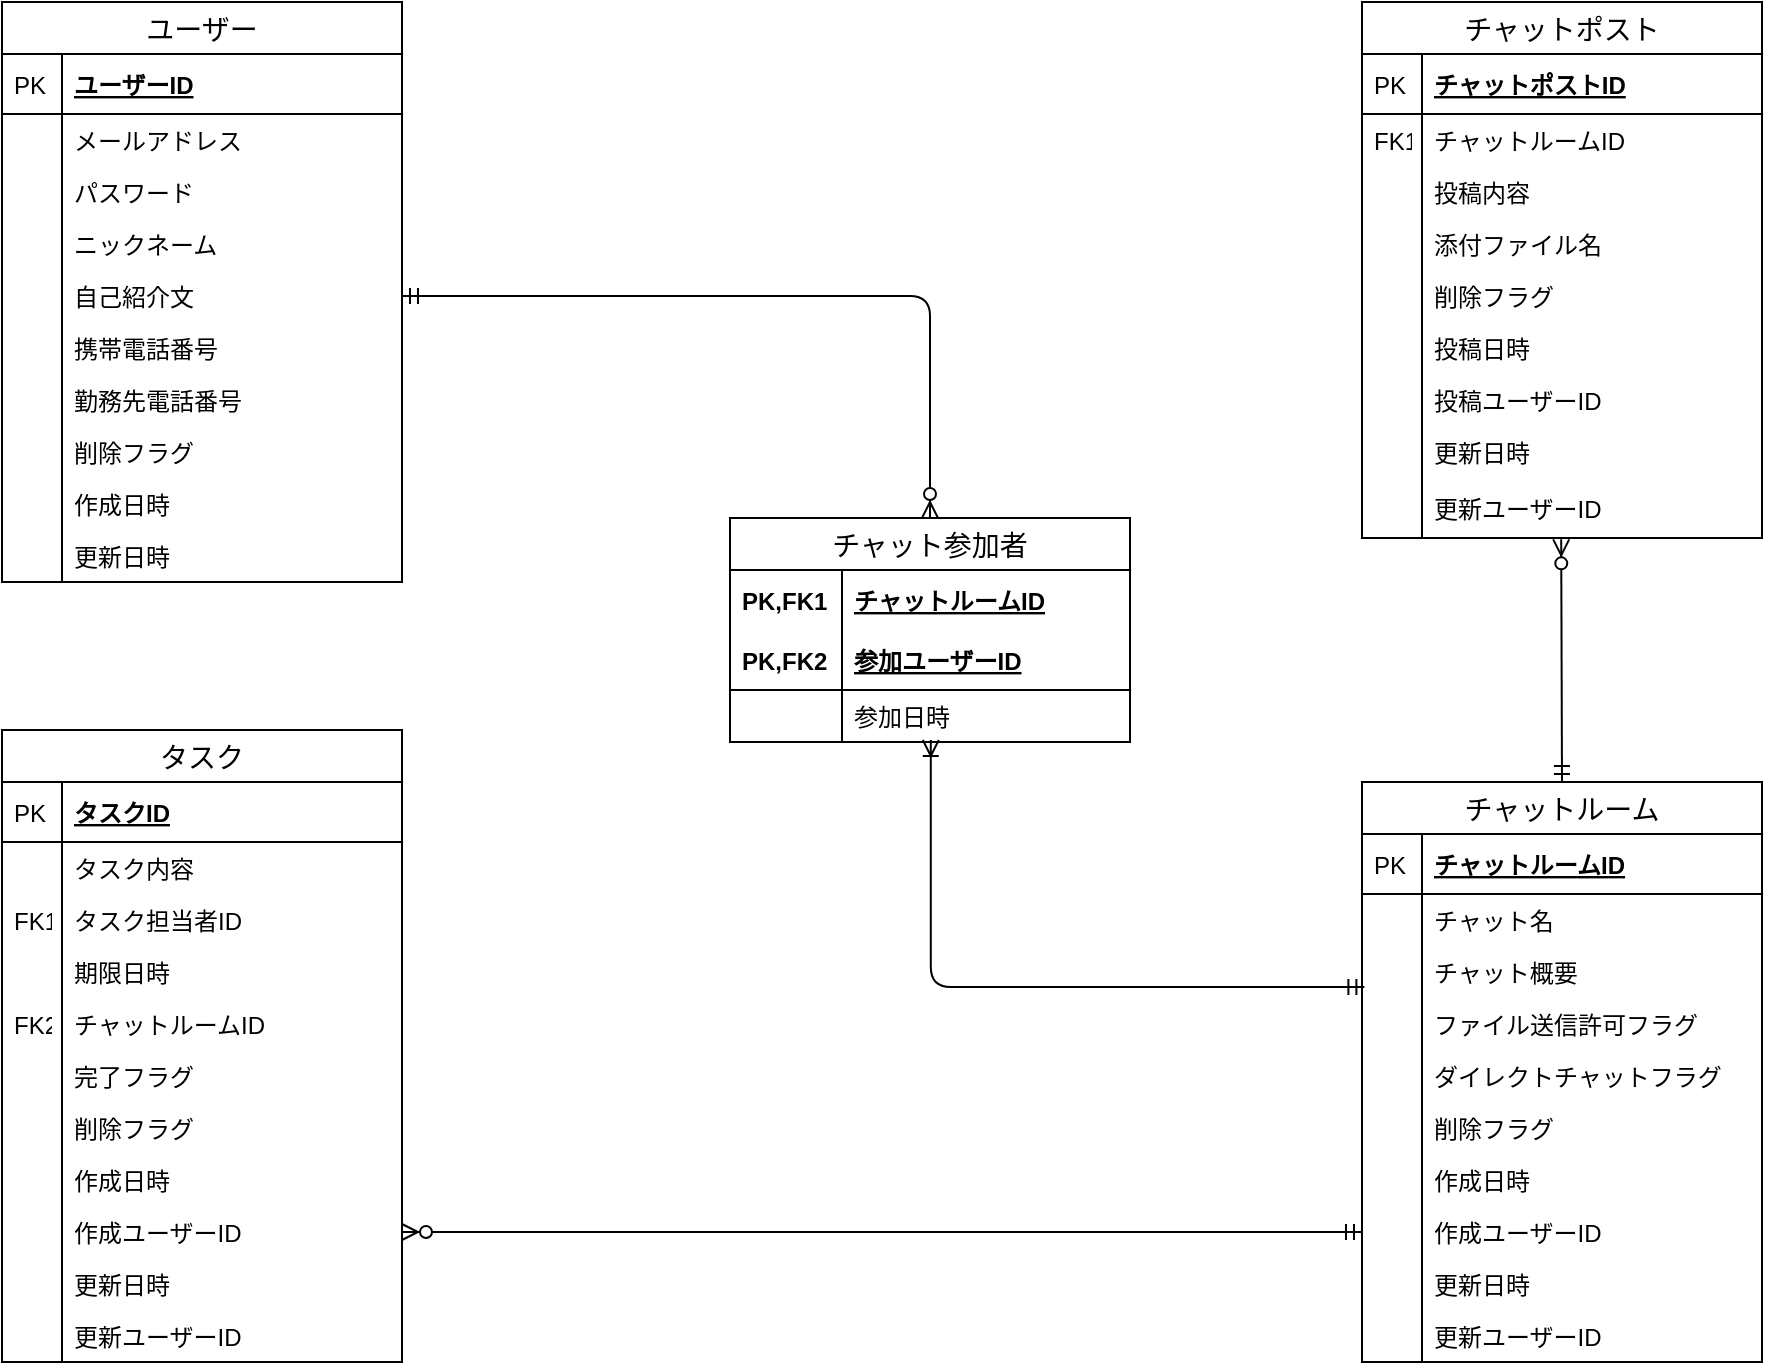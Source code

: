 <mxfile version="13.1.3">
    <diagram id="6hGFLwfOUW9BJ-s0fimq" name="Page-1">
        <mxGraphModel dx="1265" dy="903" grid="1" gridSize="10" guides="1" tooltips="1" connect="1" arrows="1" fold="1" page="1" pageScale="1" pageWidth="1169" pageHeight="827" math="0" shadow="0">
            <root>
                <mxCell id="0"/>
                <mxCell id="1" parent="0"/>
                <mxCell id="18" value="" style="edgeStyle=orthogonalEdgeStyle;fontSize=12;html=1;endArrow=ERzeroToMany;startArrow=ERmandOne;exitX=1;exitY=0.5;exitDx=0;exitDy=0;entryX=0.5;entryY=0;entryDx=0;entryDy=0;" edge="1" parent="1" source="fFeSc8yLZqjDh52FjGIH-8" target="48">
                    <mxGeometry width="100" height="100" relative="1" as="geometry">
                        <mxPoint x="518" y="240" as="sourcePoint"/>
                        <mxPoint x="624" y="362" as="targetPoint"/>
                    </mxGeometry>
                </mxCell>
                <mxCell id="20" value="" style="edgeStyle=orthogonalEdgeStyle;fontSize=12;html=1;endArrow=ERoneToMany;startArrow=ERmandOne;exitX=0.006;exitY=0.789;exitDx=0;exitDy=0;exitPerimeter=0;entryX=0.502;entryY=0.962;entryDx=0;entryDy=0;entryPerimeter=0;" edge="1" parent="1" source="fFeSc8yLZqjDh52FjGIH-55" target="53">
                    <mxGeometry width="100" height="100" relative="1" as="geometry">
                        <mxPoint x="694" y="490" as="sourcePoint"/>
                        <mxPoint x="627" y="468" as="targetPoint"/>
                    </mxGeometry>
                </mxCell>
                <mxCell id="21" value="" style="fontSize=12;html=1;endArrow=ERzeroToMany;startArrow=ERmandOne;exitX=0.5;exitY=0;exitDx=0;exitDy=0;entryX=0.498;entryY=1.024;entryDx=0;entryDy=0;entryPerimeter=0;" edge="1" parent="1" source="fFeSc8yLZqjDh52FjGIH-50" target="55">
                    <mxGeometry width="100" height="100" relative="1" as="geometry">
                        <mxPoint x="694" y="490" as="sourcePoint"/>
                        <mxPoint x="864" y="370" as="targetPoint"/>
                    </mxGeometry>
                </mxCell>
                <mxCell id="22" value="" style="fontSize=12;html=1;endArrow=ERzeroToMany;startArrow=ERmandOne;exitX=0;exitY=0.5;exitDx=0;exitDy=0;entryX=1;entryY=0.5;entryDx=0;entryDy=0;" edge="1" parent="1" source="fFeSc8yLZqjDh52FjGIH-101" target="fFeSc8yLZqjDh52FjGIH-91">
                    <mxGeometry width="100" height="100" relative="1" as="geometry">
                        <mxPoint x="694" y="490" as="sourcePoint"/>
                        <mxPoint x="794" y="390" as="targetPoint"/>
                    </mxGeometry>
                </mxCell>
                <mxCell id="48" value="チャット参加者" style="swimlane;fontStyle=0;childLayout=stackLayout;horizontal=1;startSize=26;horizontalStack=0;resizeParent=1;resizeParentMax=0;resizeLast=0;collapsible=1;marginBottom=0;align=center;fontSize=14;" vertex="1" parent="1">
                    <mxGeometry x="524" y="338" width="200" height="112" as="geometry"/>
                </mxCell>
                <mxCell id="49" value="チャットルームID" style="shape=partialRectangle;top=0;left=0;right=0;bottom=0;align=left;verticalAlign=middle;fillColor=none;spacingLeft=60;spacingRight=4;overflow=hidden;rotatable=0;points=[[0,0.5],[1,0.5]];portConstraint=eastwest;dropTarget=0;fontStyle=5;fontSize=12;" vertex="1" parent="48">
                    <mxGeometry y="26" width="200" height="30" as="geometry"/>
                </mxCell>
                <mxCell id="50" value="PK,FK1" style="shape=partialRectangle;fontStyle=1;top=0;left=0;bottom=0;fillColor=none;align=left;verticalAlign=middle;spacingLeft=4;spacingRight=4;overflow=hidden;rotatable=0;points=[];portConstraint=eastwest;part=1;fontSize=12;" vertex="1" connectable="0" parent="49">
                    <mxGeometry width="56" height="30" as="geometry"/>
                </mxCell>
                <mxCell id="51" value="参加ユーザーID" style="shape=partialRectangle;top=0;left=0;right=0;bottom=1;align=left;verticalAlign=middle;fillColor=none;spacingLeft=60;spacingRight=4;overflow=hidden;rotatable=0;points=[[0,0.5],[1,0.5]];portConstraint=eastwest;dropTarget=0;fontStyle=5;fontSize=12;" vertex="1" parent="48">
                    <mxGeometry y="56" width="200" height="30" as="geometry"/>
                </mxCell>
                <mxCell id="52" value="PK,FK2" style="shape=partialRectangle;fontStyle=1;top=0;left=0;bottom=0;fillColor=none;align=left;verticalAlign=middle;spacingLeft=4;spacingRight=4;overflow=hidden;rotatable=0;points=[];portConstraint=eastwest;part=1;fontSize=12;" vertex="1" connectable="0" parent="51">
                    <mxGeometry width="56" height="30" as="geometry"/>
                </mxCell>
                <mxCell id="53" value="参加日時" style="shape=partialRectangle;top=0;left=0;right=0;bottom=0;align=left;verticalAlign=top;fillColor=none;spacingLeft=60;spacingRight=4;overflow=hidden;rotatable=0;points=[[0,0.5],[1,0.5]];portConstraint=eastwest;dropTarget=0;fontSize=12;" vertex="1" parent="48">
                    <mxGeometry y="86" width="200" height="26" as="geometry"/>
                </mxCell>
                <mxCell id="54" value="" style="shape=partialRectangle;top=0;left=0;bottom=0;fillColor=none;align=left;verticalAlign=top;spacingLeft=4;spacingRight=4;overflow=hidden;rotatable=0;points=[];portConstraint=eastwest;part=1;fontSize=12;" vertex="1" connectable="0" parent="53">
                    <mxGeometry width="56" height="26" as="geometry"/>
                </mxCell>
                <mxCell id="fFeSc8yLZqjDh52FjGIH-1" value="ユーザー" style="swimlane;fontStyle=0;childLayout=stackLayout;horizontal=1;startSize=26;horizontalStack=0;resizeParent=1;resizeParentMax=0;resizeLast=0;collapsible=1;marginBottom=0;align=center;fontSize=14;" parent="1" vertex="1">
                    <mxGeometry x="160" y="80" width="200" height="290" as="geometry">
                        <mxRectangle x="80" y="160" width="70" height="26" as="alternateBounds"/>
                    </mxGeometry>
                </mxCell>
                <mxCell id="fFeSc8yLZqjDh52FjGIH-2" value="ユーザーID" style="shape=partialRectangle;top=0;left=0;right=0;bottom=1;align=left;verticalAlign=middle;fillColor=none;spacingLeft=34;spacingRight=4;overflow=hidden;rotatable=0;points=[[0,0.5],[1,0.5]];portConstraint=eastwest;dropTarget=0;fontStyle=5;fontSize=12;" parent="fFeSc8yLZqjDh52FjGIH-1" vertex="1">
                    <mxGeometry y="26" width="200" height="30" as="geometry"/>
                </mxCell>
                <mxCell id="fFeSc8yLZqjDh52FjGIH-3" value="PK" style="shape=partialRectangle;top=0;left=0;bottom=0;fillColor=none;align=left;verticalAlign=middle;spacingLeft=4;spacingRight=4;overflow=hidden;rotatable=0;points=[];portConstraint=eastwest;part=1;fontSize=12;" parent="fFeSc8yLZqjDh52FjGIH-2" vertex="1" connectable="0">
                    <mxGeometry width="30" height="30" as="geometry"/>
                </mxCell>
                <mxCell id="fFeSc8yLZqjDh52FjGIH-4" value="メールアドレス" style="shape=partialRectangle;top=0;left=0;right=0;bottom=0;align=left;verticalAlign=top;fillColor=none;spacingLeft=34;spacingRight=4;overflow=hidden;rotatable=0;points=[[0,0.5],[1,0.5]];portConstraint=eastwest;dropTarget=0;fontSize=12;" parent="fFeSc8yLZqjDh52FjGIH-1" vertex="1">
                    <mxGeometry y="56" width="200" height="26" as="geometry"/>
                </mxCell>
                <mxCell id="fFeSc8yLZqjDh52FjGIH-5" value="" style="shape=partialRectangle;top=0;left=0;bottom=0;fillColor=none;align=left;verticalAlign=top;spacingLeft=4;spacingRight=4;overflow=hidden;rotatable=0;points=[];portConstraint=eastwest;part=1;fontSize=12;" parent="fFeSc8yLZqjDh52FjGIH-4" vertex="1" connectable="0">
                    <mxGeometry width="30" height="26" as="geometry"/>
                </mxCell>
                <mxCell id="fFeSc8yLZqjDh52FjGIH-20" value="パスワード" style="shape=partialRectangle;top=0;left=0;right=0;bottom=0;align=left;verticalAlign=top;fillColor=none;spacingLeft=34;spacingRight=4;overflow=hidden;rotatable=0;points=[[0,0.5],[1,0.5]];portConstraint=eastwest;dropTarget=0;fontSize=12;" parent="fFeSc8yLZqjDh52FjGIH-1" vertex="1">
                    <mxGeometry y="82" width="200" height="26" as="geometry"/>
                </mxCell>
                <mxCell id="fFeSc8yLZqjDh52FjGIH-21" value="" style="shape=partialRectangle;top=0;left=0;bottom=0;fillColor=none;align=left;verticalAlign=top;spacingLeft=4;spacingRight=4;overflow=hidden;rotatable=0;points=[];portConstraint=eastwest;part=1;fontSize=12;" parent="fFeSc8yLZqjDh52FjGIH-20" vertex="1" connectable="0">
                    <mxGeometry width="30" height="26" as="geometry"/>
                </mxCell>
                <mxCell id="fFeSc8yLZqjDh52FjGIH-6" value="ニックネーム" style="shape=partialRectangle;top=0;left=0;right=0;bottom=0;align=left;verticalAlign=top;fillColor=none;spacingLeft=34;spacingRight=4;overflow=hidden;rotatable=0;points=[[0,0.5],[1,0.5]];portConstraint=eastwest;dropTarget=0;fontSize=12;labelBackgroundColor=none;" parent="fFeSc8yLZqjDh52FjGIH-1" vertex="1">
                    <mxGeometry y="108" width="200" height="26" as="geometry"/>
                </mxCell>
                <mxCell id="fFeSc8yLZqjDh52FjGIH-7" value="" style="shape=partialRectangle;top=0;left=0;bottom=0;fillColor=none;align=left;verticalAlign=top;spacingLeft=4;spacingRight=4;overflow=hidden;rotatable=0;points=[];portConstraint=eastwest;part=1;fontSize=12;" parent="fFeSc8yLZqjDh52FjGIH-6" vertex="1" connectable="0">
                    <mxGeometry width="30" height="26" as="geometry"/>
                </mxCell>
                <mxCell id="fFeSc8yLZqjDh52FjGIH-8" value="自己紹介文" style="shape=partialRectangle;top=0;left=0;right=0;bottom=0;align=left;verticalAlign=top;fillColor=none;spacingLeft=34;spacingRight=4;overflow=hidden;rotatable=0;points=[[0,0.5],[1,0.5]];portConstraint=eastwest;dropTarget=0;fontSize=12;" parent="fFeSc8yLZqjDh52FjGIH-1" vertex="1">
                    <mxGeometry y="134" width="200" height="26" as="geometry"/>
                </mxCell>
                <mxCell id="fFeSc8yLZqjDh52FjGIH-9" value="" style="shape=partialRectangle;top=0;left=0;bottom=0;fillColor=none;align=left;verticalAlign=top;spacingLeft=4;spacingRight=4;overflow=hidden;rotatable=0;points=[];portConstraint=eastwest;part=1;fontSize=12;" parent="fFeSc8yLZqjDh52FjGIH-8" vertex="1" connectable="0">
                    <mxGeometry width="30" height="26" as="geometry"/>
                </mxCell>
                <mxCell id="fFeSc8yLZqjDh52FjGIH-14" value="携帯電話番号" style="shape=partialRectangle;top=0;left=0;right=0;bottom=0;align=left;verticalAlign=top;fillColor=none;spacingLeft=34;spacingRight=4;overflow=hidden;rotatable=0;points=[[0,0.5],[1,0.5]];portConstraint=eastwest;dropTarget=0;fontSize=12;" parent="fFeSc8yLZqjDh52FjGIH-1" vertex="1">
                    <mxGeometry y="160" width="200" height="26" as="geometry"/>
                </mxCell>
                <mxCell id="fFeSc8yLZqjDh52FjGIH-15" value="" style="shape=partialRectangle;top=0;left=0;bottom=0;fillColor=none;align=left;verticalAlign=top;spacingLeft=4;spacingRight=4;overflow=hidden;rotatable=0;points=[];portConstraint=eastwest;part=1;fontSize=12;" parent="fFeSc8yLZqjDh52FjGIH-14" vertex="1" connectable="0">
                    <mxGeometry width="30" height="26" as="geometry"/>
                </mxCell>
                <mxCell id="fFeSc8yLZqjDh52FjGIH-16" value="勤務先電話番号" style="shape=partialRectangle;top=0;left=0;right=0;bottom=0;align=left;verticalAlign=top;fillColor=none;spacingLeft=34;spacingRight=4;overflow=hidden;rotatable=0;points=[[0,0.5],[1,0.5]];portConstraint=eastwest;dropTarget=0;fontSize=12;" parent="fFeSc8yLZqjDh52FjGIH-1" vertex="1">
                    <mxGeometry y="186" width="200" height="26" as="geometry"/>
                </mxCell>
                <mxCell id="fFeSc8yLZqjDh52FjGIH-17" value="" style="shape=partialRectangle;top=0;left=0;bottom=0;fillColor=none;align=left;verticalAlign=top;spacingLeft=4;spacingRight=4;overflow=hidden;rotatable=0;points=[];portConstraint=eastwest;part=1;fontSize=12;" parent="fFeSc8yLZqjDh52FjGIH-16" vertex="1" connectable="0">
                    <mxGeometry width="30" height="26" as="geometry"/>
                </mxCell>
                <mxCell id="fFeSc8yLZqjDh52FjGIH-18" value="削除フラグ" style="shape=partialRectangle;top=0;left=0;right=0;bottom=0;align=left;verticalAlign=top;fillColor=none;spacingLeft=34;spacingRight=4;overflow=hidden;rotatable=0;points=[[0,0.5],[1,0.5]];portConstraint=eastwest;dropTarget=0;fontSize=12;" parent="fFeSc8yLZqjDh52FjGIH-1" vertex="1">
                    <mxGeometry y="212" width="200" height="26" as="geometry"/>
                </mxCell>
                <mxCell id="fFeSc8yLZqjDh52FjGIH-19" value="" style="shape=partialRectangle;top=0;left=0;bottom=0;fillColor=none;align=left;verticalAlign=top;spacingLeft=4;spacingRight=4;overflow=hidden;rotatable=0;points=[];portConstraint=eastwest;part=1;fontSize=12;" parent="fFeSc8yLZqjDh52FjGIH-18" vertex="1" connectable="0">
                    <mxGeometry width="30" height="26" as="geometry"/>
                </mxCell>
                <mxCell id="fFeSc8yLZqjDh52FjGIH-67" value="作成日時" style="shape=partialRectangle;top=0;left=0;right=0;bottom=0;align=left;verticalAlign=top;fillColor=none;spacingLeft=34;spacingRight=4;overflow=hidden;rotatable=0;points=[[0,0.5],[1,0.5]];portConstraint=eastwest;dropTarget=0;fontSize=12;" parent="fFeSc8yLZqjDh52FjGIH-1" vertex="1">
                    <mxGeometry y="238" width="200" height="26" as="geometry"/>
                </mxCell>
                <mxCell id="fFeSc8yLZqjDh52FjGIH-68" value="" style="shape=partialRectangle;top=0;left=0;bottom=0;fillColor=none;align=left;verticalAlign=top;spacingLeft=4;spacingRight=4;overflow=hidden;rotatable=0;points=[];portConstraint=eastwest;part=1;fontSize=12;" parent="fFeSc8yLZqjDh52FjGIH-67" vertex="1" connectable="0">
                    <mxGeometry width="30" height="26" as="geometry"/>
                </mxCell>
                <mxCell id="fFeSc8yLZqjDh52FjGIH-69" value="更新日時" style="shape=partialRectangle;top=0;left=0;right=0;bottom=0;align=left;verticalAlign=top;fillColor=none;spacingLeft=34;spacingRight=4;overflow=hidden;rotatable=0;points=[[0,0.5],[1,0.5]];portConstraint=eastwest;dropTarget=0;fontSize=12;" parent="fFeSc8yLZqjDh52FjGIH-1" vertex="1">
                    <mxGeometry y="264" width="200" height="26" as="geometry"/>
                </mxCell>
                <mxCell id="fFeSc8yLZqjDh52FjGIH-70" value="" style="shape=partialRectangle;top=0;left=0;bottom=0;fillColor=none;align=left;verticalAlign=top;spacingLeft=4;spacingRight=4;overflow=hidden;rotatable=0;points=[];portConstraint=eastwest;part=1;fontSize=12;" parent="fFeSc8yLZqjDh52FjGIH-69" vertex="1" connectable="0">
                    <mxGeometry width="30" height="26" as="geometry"/>
                </mxCell>
                <mxCell id="fFeSc8yLZqjDh52FjGIH-26" value="チャットポスト" style="swimlane;fontStyle=0;childLayout=stackLayout;horizontal=1;startSize=26;horizontalStack=0;resizeParent=1;resizeParentMax=0;resizeLast=0;collapsible=1;marginBottom=0;align=center;fontSize=14;labelBackgroundColor=none;fillColor=none;" parent="1" vertex="1">
                    <mxGeometry x="840" y="80" width="200" height="268" as="geometry"/>
                </mxCell>
                <mxCell id="fFeSc8yLZqjDh52FjGIH-27" value="チャットポストID" style="shape=partialRectangle;top=0;left=0;right=0;bottom=1;align=left;verticalAlign=middle;fillColor=none;spacingLeft=34;spacingRight=4;overflow=hidden;rotatable=0;points=[[0,0.5],[1,0.5]];portConstraint=eastwest;dropTarget=0;fontStyle=5;fontSize=12;" parent="fFeSc8yLZqjDh52FjGIH-26" vertex="1">
                    <mxGeometry y="26" width="200" height="30" as="geometry"/>
                </mxCell>
                <mxCell id="fFeSc8yLZqjDh52FjGIH-28" value="PK" style="shape=partialRectangle;top=0;left=0;bottom=0;fillColor=none;align=left;verticalAlign=middle;spacingLeft=4;spacingRight=4;overflow=hidden;rotatable=0;points=[];portConstraint=eastwest;part=1;fontSize=12;" parent="fFeSc8yLZqjDh52FjGIH-27" vertex="1" connectable="0">
                    <mxGeometry width="30" height="30" as="geometry"/>
                </mxCell>
                <mxCell id="fFeSc8yLZqjDh52FjGIH-29" value="チャットルームID" style="shape=partialRectangle;top=0;left=0;right=0;bottom=0;align=left;verticalAlign=top;fillColor=none;spacingLeft=34;spacingRight=4;overflow=hidden;rotatable=0;points=[[0,0.5],[1,0.5]];portConstraint=eastwest;dropTarget=0;fontSize=12;" parent="fFeSc8yLZqjDh52FjGIH-26" vertex="1">
                    <mxGeometry y="56" width="200" height="26" as="geometry"/>
                </mxCell>
                <mxCell id="fFeSc8yLZqjDh52FjGIH-30" value="FK1" style="shape=partialRectangle;top=0;left=0;bottom=0;fillColor=none;align=left;verticalAlign=top;spacingLeft=4;spacingRight=4;overflow=hidden;rotatable=0;points=[];portConstraint=eastwest;part=1;fontSize=12;" parent="fFeSc8yLZqjDh52FjGIH-29" vertex="1" connectable="0">
                    <mxGeometry width="30" height="26" as="geometry"/>
                </mxCell>
                <mxCell id="fFeSc8yLZqjDh52FjGIH-31" value="投稿内容" style="shape=partialRectangle;top=0;left=0;right=0;bottom=0;align=left;verticalAlign=top;fillColor=none;spacingLeft=34;spacingRight=4;overflow=hidden;rotatable=0;points=[[0,0.5],[1,0.5]];portConstraint=eastwest;dropTarget=0;fontSize=12;" parent="fFeSc8yLZqjDh52FjGIH-26" vertex="1">
                    <mxGeometry y="82" width="200" height="26" as="geometry"/>
                </mxCell>
                <mxCell id="fFeSc8yLZqjDh52FjGIH-32" value="" style="shape=partialRectangle;top=0;left=0;bottom=0;fillColor=none;align=left;verticalAlign=top;spacingLeft=4;spacingRight=4;overflow=hidden;rotatable=0;points=[];portConstraint=eastwest;part=1;fontSize=12;" parent="fFeSc8yLZqjDh52FjGIH-31" vertex="1" connectable="0">
                    <mxGeometry width="30" height="26" as="geometry"/>
                </mxCell>
                <mxCell id="fFeSc8yLZqjDh52FjGIH-111" value="添付ファイル名" style="shape=partialRectangle;top=0;left=0;right=0;bottom=0;align=left;verticalAlign=top;fillColor=none;spacingLeft=34;spacingRight=4;overflow=hidden;rotatable=0;points=[[0,0.5],[1,0.5]];portConstraint=eastwest;dropTarget=0;fontSize=12;" parent="fFeSc8yLZqjDh52FjGIH-26" vertex="1">
                    <mxGeometry y="108" width="200" height="26" as="geometry"/>
                </mxCell>
                <mxCell id="fFeSc8yLZqjDh52FjGIH-112" value="" style="shape=partialRectangle;top=0;left=0;bottom=0;fillColor=none;align=left;verticalAlign=top;spacingLeft=4;spacingRight=4;overflow=hidden;rotatable=0;points=[];portConstraint=eastwest;part=1;fontSize=12;" parent="fFeSc8yLZqjDh52FjGIH-111" vertex="1" connectable="0">
                    <mxGeometry width="30" height="26" as="geometry"/>
                </mxCell>
                <mxCell id="fFeSc8yLZqjDh52FjGIH-109" value="削除フラグ" style="shape=partialRectangle;top=0;left=0;right=0;bottom=0;align=left;verticalAlign=top;fillColor=none;spacingLeft=34;spacingRight=4;overflow=hidden;rotatable=0;points=[[0,0.5],[1,0.5]];portConstraint=eastwest;dropTarget=0;fontSize=12;" parent="fFeSc8yLZqjDh52FjGIH-26" vertex="1">
                    <mxGeometry y="134" width="200" height="26" as="geometry"/>
                </mxCell>
                <mxCell id="fFeSc8yLZqjDh52FjGIH-110" value="" style="shape=partialRectangle;top=0;left=0;bottom=0;fillColor=none;align=left;verticalAlign=top;spacingLeft=4;spacingRight=4;overflow=hidden;rotatable=0;points=[];portConstraint=eastwest;part=1;fontSize=12;" parent="fFeSc8yLZqjDh52FjGIH-109" vertex="1" connectable="0">
                    <mxGeometry width="30" height="26" as="geometry"/>
                </mxCell>
                <mxCell id="fFeSc8yLZqjDh52FjGIH-107" value="投稿日時" style="shape=partialRectangle;top=0;left=0;right=0;bottom=0;align=left;verticalAlign=top;fillColor=none;spacingLeft=34;spacingRight=4;overflow=hidden;rotatable=0;points=[[0,0.5],[1,0.5]];portConstraint=eastwest;dropTarget=0;fontSize=12;" parent="fFeSc8yLZqjDh52FjGIH-26" vertex="1">
                    <mxGeometry y="160" width="200" height="26" as="geometry"/>
                </mxCell>
                <mxCell id="fFeSc8yLZqjDh52FjGIH-108" value="" style="shape=partialRectangle;top=0;left=0;bottom=0;fillColor=none;align=left;verticalAlign=top;spacingLeft=4;spacingRight=4;overflow=hidden;rotatable=0;points=[];portConstraint=eastwest;part=1;fontSize=12;" parent="fFeSc8yLZqjDh52FjGIH-107" vertex="1" connectable="0">
                    <mxGeometry width="30" height="26" as="geometry"/>
                </mxCell>
                <mxCell id="fFeSc8yLZqjDh52FjGIH-33" value="投稿ユーザーID" style="shape=partialRectangle;top=0;left=0;right=0;bottom=0;align=left;verticalAlign=top;fillColor=none;spacingLeft=34;spacingRight=4;overflow=hidden;rotatable=0;points=[[0,0.5],[1,0.5]];portConstraint=eastwest;dropTarget=0;fontSize=12;" parent="fFeSc8yLZqjDh52FjGIH-26" vertex="1">
                    <mxGeometry y="186" width="200" height="26" as="geometry"/>
                </mxCell>
                <mxCell id="fFeSc8yLZqjDh52FjGIH-34" value="" style="shape=partialRectangle;top=0;left=0;bottom=0;fillColor=none;align=left;verticalAlign=top;spacingLeft=4;spacingRight=4;overflow=hidden;rotatable=0;points=[];portConstraint=eastwest;part=1;fontSize=12;" parent="fFeSc8yLZqjDh52FjGIH-33" vertex="1" connectable="0">
                    <mxGeometry width="30" height="26" as="geometry"/>
                </mxCell>
                <mxCell id="fFeSc8yLZqjDh52FjGIH-113" value="更新日時" style="shape=partialRectangle;top=0;left=0;right=0;bottom=0;align=left;verticalAlign=top;fillColor=none;spacingLeft=34;spacingRight=4;overflow=hidden;rotatable=0;points=[[0,0.5],[1,0.5]];portConstraint=eastwest;dropTarget=0;fontSize=12;" parent="fFeSc8yLZqjDh52FjGIH-26" vertex="1">
                    <mxGeometry y="212" width="200" height="28" as="geometry"/>
                </mxCell>
                <mxCell id="fFeSc8yLZqjDh52FjGIH-114" value="" style="shape=partialRectangle;top=0;left=0;bottom=0;fillColor=none;align=left;verticalAlign=top;spacingLeft=4;spacingRight=4;overflow=hidden;rotatable=0;points=[];portConstraint=eastwest;part=1;fontSize=12;" parent="fFeSc8yLZqjDh52FjGIH-113" vertex="1" connectable="0">
                    <mxGeometry width="30" height="28" as="geometry"/>
                </mxCell>
                <mxCell id="55" value="更新ユーザーID" style="shape=partialRectangle;top=0;left=0;right=0;bottom=0;align=left;verticalAlign=top;fillColor=none;spacingLeft=34;spacingRight=4;overflow=hidden;rotatable=0;points=[[0,0.5],[1,0.5]];portConstraint=eastwest;dropTarget=0;fontSize=12;" vertex="1" parent="fFeSc8yLZqjDh52FjGIH-26">
                    <mxGeometry y="240" width="200" height="28" as="geometry"/>
                </mxCell>
                <mxCell id="56" value="" style="shape=partialRectangle;top=0;left=0;bottom=0;fillColor=none;align=left;verticalAlign=top;spacingLeft=4;spacingRight=4;overflow=hidden;rotatable=0;points=[];portConstraint=eastwest;part=1;fontSize=12;" vertex="1" connectable="0" parent="55">
                    <mxGeometry width="30" height="28" as="geometry"/>
                </mxCell>
                <mxCell id="fFeSc8yLZqjDh52FjGIH-50" value="チャットルーム" style="swimlane;fontStyle=0;childLayout=stackLayout;horizontal=1;startSize=26;horizontalStack=0;resizeParent=1;resizeParentMax=0;resizeLast=0;collapsible=1;marginBottom=0;align=center;fontSize=14;labelBackgroundColor=none;fillColor=none;" parent="1" vertex="1">
                    <mxGeometry x="840" y="470" width="200" height="290" as="geometry"/>
                </mxCell>
                <mxCell id="fFeSc8yLZqjDh52FjGIH-51" value="チャットルームID" style="shape=partialRectangle;top=0;left=0;right=0;bottom=1;align=left;verticalAlign=middle;fillColor=none;spacingLeft=34;spacingRight=4;overflow=hidden;rotatable=0;points=[[0,0.5],[1,0.5]];portConstraint=eastwest;dropTarget=0;fontStyle=5;fontSize=12;" parent="fFeSc8yLZqjDh52FjGIH-50" vertex="1">
                    <mxGeometry y="26" width="200" height="30" as="geometry"/>
                </mxCell>
                <mxCell id="fFeSc8yLZqjDh52FjGIH-52" value="PK" style="shape=partialRectangle;top=0;left=0;bottom=0;fillColor=none;align=left;verticalAlign=middle;spacingLeft=4;spacingRight=4;overflow=hidden;rotatable=0;points=[];portConstraint=eastwest;part=1;fontSize=12;" parent="fFeSc8yLZqjDh52FjGIH-51" vertex="1" connectable="0">
                    <mxGeometry width="30" height="30" as="geometry"/>
                </mxCell>
                <mxCell id="fFeSc8yLZqjDh52FjGIH-53" value="チャット名" style="shape=partialRectangle;top=0;left=0;right=0;bottom=0;align=left;verticalAlign=top;fillColor=none;spacingLeft=34;spacingRight=4;overflow=hidden;rotatable=0;points=[[0,0.5],[1,0.5]];portConstraint=eastwest;dropTarget=0;fontSize=12;" parent="fFeSc8yLZqjDh52FjGIH-50" vertex="1">
                    <mxGeometry y="56" width="200" height="26" as="geometry"/>
                </mxCell>
                <mxCell id="fFeSc8yLZqjDh52FjGIH-54" value="" style="shape=partialRectangle;top=0;left=0;bottom=0;fillColor=none;align=left;verticalAlign=top;spacingLeft=4;spacingRight=4;overflow=hidden;rotatable=0;points=[];portConstraint=eastwest;part=1;fontSize=12;" parent="fFeSc8yLZqjDh52FjGIH-53" vertex="1" connectable="0">
                    <mxGeometry width="30" height="26" as="geometry"/>
                </mxCell>
                <mxCell id="fFeSc8yLZqjDh52FjGIH-55" value="チャット概要" style="shape=partialRectangle;top=0;left=0;right=0;bottom=0;align=left;verticalAlign=top;fillColor=none;spacingLeft=34;spacingRight=4;overflow=hidden;rotatable=0;points=[[0,0.5],[1,0.5]];portConstraint=eastwest;dropTarget=0;fontSize=12;" parent="fFeSc8yLZqjDh52FjGIH-50" vertex="1">
                    <mxGeometry y="82" width="200" height="26" as="geometry"/>
                </mxCell>
                <mxCell id="fFeSc8yLZqjDh52FjGIH-56" value="" style="shape=partialRectangle;top=0;left=0;bottom=0;fillColor=none;align=left;verticalAlign=top;spacingLeft=4;spacingRight=4;overflow=hidden;rotatable=0;points=[];portConstraint=eastwest;part=1;fontSize=12;" parent="fFeSc8yLZqjDh52FjGIH-55" vertex="1" connectable="0">
                    <mxGeometry width="30" height="26" as="geometry"/>
                </mxCell>
                <mxCell id="fFeSc8yLZqjDh52FjGIH-57" value="ファイル送信許可フラグ" style="shape=partialRectangle;top=0;left=0;right=0;bottom=0;align=left;verticalAlign=top;fillColor=none;spacingLeft=34;spacingRight=4;overflow=hidden;rotatable=0;points=[[0,0.5],[1,0.5]];portConstraint=eastwest;dropTarget=0;fontSize=12;" parent="fFeSc8yLZqjDh52FjGIH-50" vertex="1">
                    <mxGeometry y="108" width="200" height="26" as="geometry"/>
                </mxCell>
                <mxCell id="fFeSc8yLZqjDh52FjGIH-58" value="" style="shape=partialRectangle;top=0;left=0;bottom=0;fillColor=none;align=left;verticalAlign=top;spacingLeft=4;spacingRight=4;overflow=hidden;rotatable=0;points=[];portConstraint=eastwest;part=1;fontSize=12;" parent="fFeSc8yLZqjDh52FjGIH-57" vertex="1" connectable="0">
                    <mxGeometry width="30" height="26" as="geometry"/>
                </mxCell>
                <mxCell id="fFeSc8yLZqjDh52FjGIH-62" value="ダイレクトチャットフラグ" style="shape=partialRectangle;top=0;left=0;right=0;bottom=0;align=left;verticalAlign=top;fillColor=none;spacingLeft=34;spacingRight=4;overflow=hidden;rotatable=0;points=[[0,0.5],[1,0.5]];portConstraint=eastwest;dropTarget=0;fontSize=12;" parent="fFeSc8yLZqjDh52FjGIH-50" vertex="1">
                    <mxGeometry y="134" width="200" height="26" as="geometry"/>
                </mxCell>
                <mxCell id="fFeSc8yLZqjDh52FjGIH-63" value="" style="shape=partialRectangle;top=0;left=0;bottom=0;fillColor=none;align=left;verticalAlign=top;spacingLeft=4;spacingRight=4;overflow=hidden;rotatable=0;points=[];portConstraint=eastwest;part=1;fontSize=12;" parent="fFeSc8yLZqjDh52FjGIH-62" vertex="1" connectable="0">
                    <mxGeometry width="30" height="26" as="geometry"/>
                </mxCell>
                <mxCell id="fFeSc8yLZqjDh52FjGIH-97" value="削除フラグ" style="shape=partialRectangle;top=0;left=0;right=0;bottom=0;align=left;verticalAlign=top;fillColor=none;spacingLeft=34;spacingRight=4;overflow=hidden;rotatable=0;points=[[0,0.5],[1,0.5]];portConstraint=eastwest;dropTarget=0;fontSize=12;" parent="fFeSc8yLZqjDh52FjGIH-50" vertex="1">
                    <mxGeometry y="160" width="200" height="26" as="geometry"/>
                </mxCell>
                <mxCell id="fFeSc8yLZqjDh52FjGIH-98" value="" style="shape=partialRectangle;top=0;left=0;bottom=0;fillColor=none;align=left;verticalAlign=top;spacingLeft=4;spacingRight=4;overflow=hidden;rotatable=0;points=[];portConstraint=eastwest;part=1;fontSize=12;" parent="fFeSc8yLZqjDh52FjGIH-97" vertex="1" connectable="0">
                    <mxGeometry width="30" height="26" as="geometry"/>
                </mxCell>
                <mxCell id="fFeSc8yLZqjDh52FjGIH-99" value="作成日時" style="shape=partialRectangle;top=0;left=0;right=0;bottom=0;align=left;verticalAlign=top;fillColor=none;spacingLeft=34;spacingRight=4;overflow=hidden;rotatable=0;points=[[0,0.5],[1,0.5]];portConstraint=eastwest;dropTarget=0;fontSize=12;" parent="fFeSc8yLZqjDh52FjGIH-50" vertex="1">
                    <mxGeometry y="186" width="200" height="26" as="geometry"/>
                </mxCell>
                <mxCell id="fFeSc8yLZqjDh52FjGIH-100" value="" style="shape=partialRectangle;top=0;left=0;bottom=0;fillColor=none;align=left;verticalAlign=top;spacingLeft=4;spacingRight=4;overflow=hidden;rotatable=0;points=[];portConstraint=eastwest;part=1;fontSize=12;" parent="fFeSc8yLZqjDh52FjGIH-99" vertex="1" connectable="0">
                    <mxGeometry width="30" height="26" as="geometry"/>
                </mxCell>
                <mxCell id="fFeSc8yLZqjDh52FjGIH-101" value="作成ユーザーID" style="shape=partialRectangle;top=0;left=0;right=0;bottom=0;align=left;verticalAlign=top;fillColor=none;spacingLeft=34;spacingRight=4;overflow=hidden;rotatable=0;points=[[0,0.5],[1,0.5]];portConstraint=eastwest;dropTarget=0;fontSize=12;" parent="fFeSc8yLZqjDh52FjGIH-50" vertex="1">
                    <mxGeometry y="212" width="200" height="26" as="geometry"/>
                </mxCell>
                <mxCell id="fFeSc8yLZqjDh52FjGIH-102" value="" style="shape=partialRectangle;top=0;left=0;bottom=0;fillColor=none;align=left;verticalAlign=top;spacingLeft=4;spacingRight=4;overflow=hidden;rotatable=0;points=[];portConstraint=eastwest;part=1;fontSize=12;" parent="fFeSc8yLZqjDh52FjGIH-101" vertex="1" connectable="0">
                    <mxGeometry width="30" height="26" as="geometry"/>
                </mxCell>
                <mxCell id="fFeSc8yLZqjDh52FjGIH-103" value="更新日時" style="shape=partialRectangle;top=0;left=0;right=0;bottom=0;align=left;verticalAlign=top;fillColor=none;spacingLeft=34;spacingRight=4;overflow=hidden;rotatable=0;points=[[0,0.5],[1,0.5]];portConstraint=eastwest;dropTarget=0;fontSize=12;" parent="fFeSc8yLZqjDh52FjGIH-50" vertex="1">
                    <mxGeometry y="238" width="200" height="26" as="geometry"/>
                </mxCell>
                <mxCell id="fFeSc8yLZqjDh52FjGIH-104" value="" style="shape=partialRectangle;top=0;left=0;bottom=0;fillColor=none;align=left;verticalAlign=top;spacingLeft=4;spacingRight=4;overflow=hidden;rotatable=0;points=[];portConstraint=eastwest;part=1;fontSize=12;" parent="fFeSc8yLZqjDh52FjGIH-103" vertex="1" connectable="0">
                    <mxGeometry width="30" height="26" as="geometry"/>
                </mxCell>
                <mxCell id="fFeSc8yLZqjDh52FjGIH-105" value="更新ユーザーID" style="shape=partialRectangle;top=0;left=0;right=0;bottom=0;align=left;verticalAlign=top;fillColor=none;spacingLeft=34;spacingRight=4;overflow=hidden;rotatable=0;points=[[0,0.5],[1,0.5]];portConstraint=eastwest;dropTarget=0;fontSize=12;" parent="fFeSc8yLZqjDh52FjGIH-50" vertex="1">
                    <mxGeometry y="264" width="200" height="26" as="geometry"/>
                </mxCell>
                <mxCell id="fFeSc8yLZqjDh52FjGIH-106" value="" style="shape=partialRectangle;top=0;left=0;bottom=0;fillColor=none;align=left;verticalAlign=top;spacingLeft=4;spacingRight=4;overflow=hidden;rotatable=0;points=[];portConstraint=eastwest;part=1;fontSize=12;" parent="fFeSc8yLZqjDh52FjGIH-105" vertex="1" connectable="0">
                    <mxGeometry width="30" height="26" as="geometry"/>
                </mxCell>
                <mxCell id="fFeSc8yLZqjDh52FjGIH-72" value="タスク" style="swimlane;fontStyle=0;childLayout=stackLayout;horizontal=1;startSize=26;horizontalStack=0;resizeParent=1;resizeParentMax=0;resizeLast=0;collapsible=1;marginBottom=0;align=center;fontSize=14;labelBackgroundColor=none;fillColor=none;" parent="1" vertex="1">
                    <mxGeometry x="160" y="444" width="200" height="316" as="geometry"/>
                </mxCell>
                <mxCell id="fFeSc8yLZqjDh52FjGIH-73" value="タスクID" style="shape=partialRectangle;top=0;left=0;right=0;bottom=1;align=left;verticalAlign=middle;fillColor=none;spacingLeft=34;spacingRight=4;overflow=hidden;rotatable=0;points=[[0,0.5],[1,0.5]];portConstraint=eastwest;dropTarget=0;fontStyle=5;fontSize=12;" parent="fFeSc8yLZqjDh52FjGIH-72" vertex="1">
                    <mxGeometry y="26" width="200" height="30" as="geometry"/>
                </mxCell>
                <mxCell id="fFeSc8yLZqjDh52FjGIH-74" value="PK" style="shape=partialRectangle;top=0;left=0;bottom=0;fillColor=none;align=left;verticalAlign=middle;spacingLeft=4;spacingRight=4;overflow=hidden;rotatable=0;points=[];portConstraint=eastwest;part=1;fontSize=12;" parent="fFeSc8yLZqjDh52FjGIH-73" vertex="1" connectable="0">
                    <mxGeometry width="30" height="30" as="geometry"/>
                </mxCell>
                <mxCell id="fFeSc8yLZqjDh52FjGIH-75" value="タスク内容" style="shape=partialRectangle;top=0;left=0;right=0;bottom=0;align=left;verticalAlign=top;fillColor=none;spacingLeft=34;spacingRight=4;overflow=hidden;rotatable=0;points=[[0,0.5],[1,0.5]];portConstraint=eastwest;dropTarget=0;fontSize=12;" parent="fFeSc8yLZqjDh52FjGIH-72" vertex="1">
                    <mxGeometry y="56" width="200" height="26" as="geometry"/>
                </mxCell>
                <mxCell id="fFeSc8yLZqjDh52FjGIH-76" value="" style="shape=partialRectangle;top=0;left=0;bottom=0;fillColor=none;align=left;verticalAlign=top;spacingLeft=4;spacingRight=4;overflow=hidden;rotatable=0;points=[];portConstraint=eastwest;part=1;fontSize=12;" parent="fFeSc8yLZqjDh52FjGIH-75" vertex="1" connectable="0">
                    <mxGeometry width="30" height="26" as="geometry"/>
                </mxCell>
                <mxCell id="fFeSc8yLZqjDh52FjGIH-77" value="タスク担当者ID" style="shape=partialRectangle;top=0;left=0;right=0;bottom=0;align=left;verticalAlign=top;fillColor=none;spacingLeft=34;spacingRight=4;overflow=hidden;rotatable=0;points=[[0,0.5],[1,0.5]];portConstraint=eastwest;dropTarget=0;fontSize=12;" parent="fFeSc8yLZqjDh52FjGIH-72" vertex="1">
                    <mxGeometry y="82" width="200" height="26" as="geometry"/>
                </mxCell>
                <mxCell id="fFeSc8yLZqjDh52FjGIH-78" value="FK1" style="shape=partialRectangle;top=0;left=0;bottom=0;fillColor=none;align=left;verticalAlign=top;spacingLeft=4;spacingRight=4;overflow=hidden;rotatable=0;points=[];portConstraint=eastwest;part=1;fontSize=12;" parent="fFeSc8yLZqjDh52FjGIH-77" vertex="1" connectable="0">
                    <mxGeometry width="30" height="26" as="geometry"/>
                </mxCell>
                <mxCell id="fFeSc8yLZqjDh52FjGIH-79" value="期限日時" style="shape=partialRectangle;top=0;left=0;right=0;bottom=0;align=left;verticalAlign=top;fillColor=none;spacingLeft=34;spacingRight=4;overflow=hidden;rotatable=0;points=[[0,0.5],[1,0.5]];portConstraint=eastwest;dropTarget=0;fontSize=12;" parent="fFeSc8yLZqjDh52FjGIH-72" vertex="1">
                    <mxGeometry y="108" width="200" height="26" as="geometry"/>
                </mxCell>
                <mxCell id="fFeSc8yLZqjDh52FjGIH-80" value="" style="shape=partialRectangle;top=0;left=0;bottom=0;fillColor=none;align=left;verticalAlign=top;spacingLeft=4;spacingRight=4;overflow=hidden;rotatable=0;points=[];portConstraint=eastwest;part=1;fontSize=12;" parent="fFeSc8yLZqjDh52FjGIH-79" vertex="1" connectable="0">
                    <mxGeometry width="30" height="26" as="geometry"/>
                </mxCell>
                <mxCell id="fFeSc8yLZqjDh52FjGIH-83" value="チャットルームID" style="shape=partialRectangle;top=0;left=0;right=0;bottom=0;align=left;verticalAlign=top;fillColor=none;spacingLeft=34;spacingRight=4;overflow=hidden;rotatable=0;points=[[0,0.5],[1,0.5]];portConstraint=eastwest;dropTarget=0;fontSize=12;" parent="fFeSc8yLZqjDh52FjGIH-72" vertex="1">
                    <mxGeometry y="134" width="200" height="26" as="geometry"/>
                </mxCell>
                <mxCell id="fFeSc8yLZqjDh52FjGIH-84" value="FK2" style="shape=partialRectangle;top=0;left=0;bottom=0;fillColor=none;align=left;verticalAlign=top;spacingLeft=4;spacingRight=4;overflow=hidden;rotatable=0;points=[];portConstraint=eastwest;part=1;fontSize=12;" parent="fFeSc8yLZqjDh52FjGIH-83" vertex="1" connectable="0">
                    <mxGeometry width="30" height="26" as="geometry"/>
                </mxCell>
                <mxCell id="fFeSc8yLZqjDh52FjGIH-85" value="完了フラグ" style="shape=partialRectangle;top=0;left=0;right=0;bottom=0;align=left;verticalAlign=top;fillColor=none;spacingLeft=34;spacingRight=4;overflow=hidden;rotatable=0;points=[[0,0.5],[1,0.5]];portConstraint=eastwest;dropTarget=0;fontSize=12;" parent="fFeSc8yLZqjDh52FjGIH-72" vertex="1">
                    <mxGeometry y="160" width="200" height="26" as="geometry"/>
                </mxCell>
                <mxCell id="fFeSc8yLZqjDh52FjGIH-86" value="" style="shape=partialRectangle;top=0;left=0;bottom=0;fillColor=none;align=left;verticalAlign=top;spacingLeft=4;spacingRight=4;overflow=hidden;rotatable=0;points=[];portConstraint=eastwest;part=1;fontSize=12;" parent="fFeSc8yLZqjDh52FjGIH-85" vertex="1" connectable="0">
                    <mxGeometry width="30" height="26" as="geometry"/>
                </mxCell>
                <mxCell id="fFeSc8yLZqjDh52FjGIH-87" value="削除フラグ" style="shape=partialRectangle;top=0;left=0;right=0;bottom=0;align=left;verticalAlign=top;fillColor=none;spacingLeft=34;spacingRight=4;overflow=hidden;rotatable=0;points=[[0,0.5],[1,0.5]];portConstraint=eastwest;dropTarget=0;fontSize=12;" parent="fFeSc8yLZqjDh52FjGIH-72" vertex="1">
                    <mxGeometry y="186" width="200" height="26" as="geometry"/>
                </mxCell>
                <mxCell id="fFeSc8yLZqjDh52FjGIH-88" value="" style="shape=partialRectangle;top=0;left=0;bottom=0;fillColor=none;align=left;verticalAlign=top;spacingLeft=4;spacingRight=4;overflow=hidden;rotatable=0;points=[];portConstraint=eastwest;part=1;fontSize=12;" parent="fFeSc8yLZqjDh52FjGIH-87" vertex="1" connectable="0">
                    <mxGeometry width="30" height="26" as="geometry"/>
                </mxCell>
                <mxCell id="fFeSc8yLZqjDh52FjGIH-89" value="作成日時" style="shape=partialRectangle;top=0;left=0;right=0;bottom=0;align=left;verticalAlign=top;fillColor=none;spacingLeft=34;spacingRight=4;overflow=hidden;rotatable=0;points=[[0,0.5],[1,0.5]];portConstraint=eastwest;dropTarget=0;fontSize=12;" parent="fFeSc8yLZqjDh52FjGIH-72" vertex="1">
                    <mxGeometry y="212" width="200" height="26" as="geometry"/>
                </mxCell>
                <mxCell id="fFeSc8yLZqjDh52FjGIH-90" value="" style="shape=partialRectangle;top=0;left=0;bottom=0;fillColor=none;align=left;verticalAlign=top;spacingLeft=4;spacingRight=4;overflow=hidden;rotatable=0;points=[];portConstraint=eastwest;part=1;fontSize=12;" parent="fFeSc8yLZqjDh52FjGIH-89" vertex="1" connectable="0">
                    <mxGeometry width="30" height="26" as="geometry"/>
                </mxCell>
                <mxCell id="fFeSc8yLZqjDh52FjGIH-91" value="作成ユーザーID" style="shape=partialRectangle;top=0;left=0;right=0;bottom=0;align=left;verticalAlign=top;fillColor=none;spacingLeft=34;spacingRight=4;overflow=hidden;rotatable=0;points=[[0,0.5],[1,0.5]];portConstraint=eastwest;dropTarget=0;fontSize=12;" parent="fFeSc8yLZqjDh52FjGIH-72" vertex="1">
                    <mxGeometry y="238" width="200" height="26" as="geometry"/>
                </mxCell>
                <mxCell id="fFeSc8yLZqjDh52FjGIH-92" value="" style="shape=partialRectangle;top=0;left=0;bottom=0;fillColor=none;align=left;verticalAlign=top;spacingLeft=4;spacingRight=4;overflow=hidden;rotatable=0;points=[];portConstraint=eastwest;part=1;fontSize=12;" parent="fFeSc8yLZqjDh52FjGIH-91" vertex="1" connectable="0">
                    <mxGeometry width="30" height="26" as="geometry"/>
                </mxCell>
                <mxCell id="fFeSc8yLZqjDh52FjGIH-93" value="更新日時" style="shape=partialRectangle;top=0;left=0;right=0;bottom=0;align=left;verticalAlign=top;fillColor=none;spacingLeft=34;spacingRight=4;overflow=hidden;rotatable=0;points=[[0,0.5],[1,0.5]];portConstraint=eastwest;dropTarget=0;fontSize=12;" parent="fFeSc8yLZqjDh52FjGIH-72" vertex="1">
                    <mxGeometry y="264" width="200" height="26" as="geometry"/>
                </mxCell>
                <mxCell id="fFeSc8yLZqjDh52FjGIH-94" value="" style="shape=partialRectangle;top=0;left=0;bottom=0;fillColor=none;align=left;verticalAlign=top;spacingLeft=4;spacingRight=4;overflow=hidden;rotatable=0;points=[];portConstraint=eastwest;part=1;fontSize=12;" parent="fFeSc8yLZqjDh52FjGIH-93" vertex="1" connectable="0">
                    <mxGeometry width="30" height="26" as="geometry"/>
                </mxCell>
                <mxCell id="fFeSc8yLZqjDh52FjGIH-95" value="更新ユーザーID" style="shape=partialRectangle;top=0;left=0;right=0;bottom=0;align=left;verticalAlign=top;fillColor=none;spacingLeft=34;spacingRight=4;overflow=hidden;rotatable=0;points=[[0,0.5],[1,0.5]];portConstraint=eastwest;dropTarget=0;fontSize=12;" parent="fFeSc8yLZqjDh52FjGIH-72" vertex="1">
                    <mxGeometry y="290" width="200" height="26" as="geometry"/>
                </mxCell>
                <mxCell id="fFeSc8yLZqjDh52FjGIH-96" value="" style="shape=partialRectangle;top=0;left=0;bottom=0;fillColor=none;align=left;verticalAlign=top;spacingLeft=4;spacingRight=4;overflow=hidden;rotatable=0;points=[];portConstraint=eastwest;part=1;fontSize=12;" parent="fFeSc8yLZqjDh52FjGIH-95" vertex="1" connectable="0">
                    <mxGeometry width="30" height="26" as="geometry"/>
                </mxCell>
            </root>
        </mxGraphModel>
    </diagram>
</mxfile>